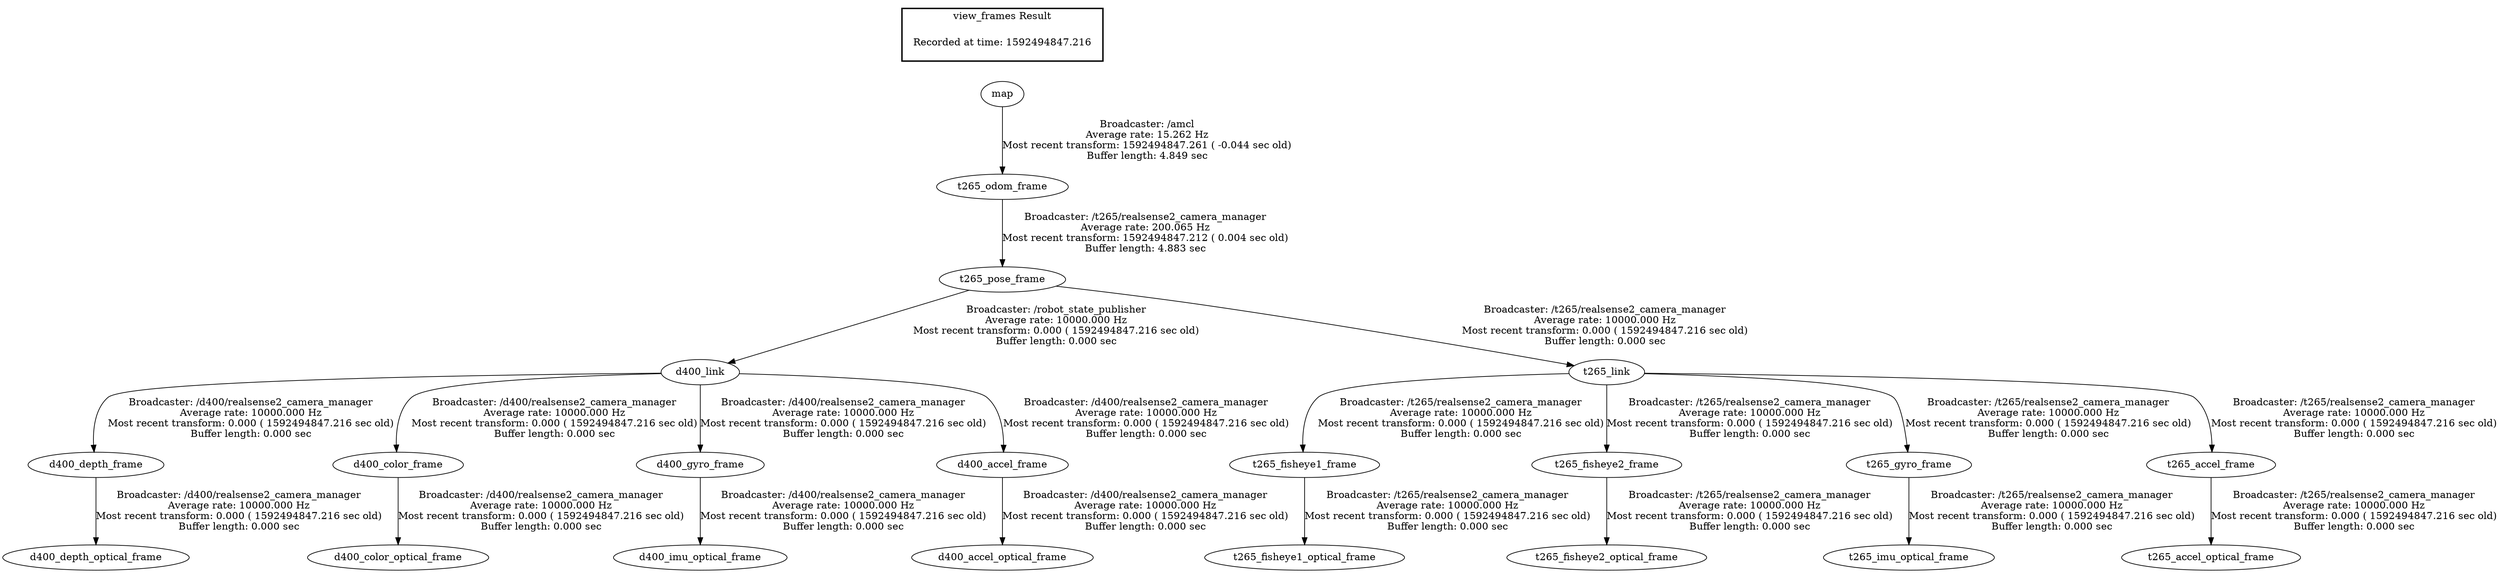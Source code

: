 digraph G {
"t265_odom_frame" -> "t265_pose_frame"[label="Broadcaster: /t265/realsense2_camera_manager\nAverage rate: 200.065 Hz\nMost recent transform: 1592494847.212 ( 0.004 sec old)\nBuffer length: 4.883 sec\n"];
"map" -> "t265_odom_frame"[label="Broadcaster: /amcl\nAverage rate: 15.262 Hz\nMost recent transform: 1592494847.261 ( -0.044 sec old)\nBuffer length: 4.849 sec\n"];
"t265_pose_frame" -> "d400_link"[label="Broadcaster: /robot_state_publisher\nAverage rate: 10000.000 Hz\nMost recent transform: 0.000 ( 1592494847.216 sec old)\nBuffer length: 0.000 sec\n"];
"t265_link" -> "t265_fisheye1_frame"[label="Broadcaster: /t265/realsense2_camera_manager\nAverage rate: 10000.000 Hz\nMost recent transform: 0.000 ( 1592494847.216 sec old)\nBuffer length: 0.000 sec\n"];
"t265_pose_frame" -> "t265_link"[label="Broadcaster: /t265/realsense2_camera_manager\nAverage rate: 10000.000 Hz\nMost recent transform: 0.000 ( 1592494847.216 sec old)\nBuffer length: 0.000 sec\n"];
"t265_fisheye1_frame" -> "t265_fisheye1_optical_frame"[label="Broadcaster: /t265/realsense2_camera_manager\nAverage rate: 10000.000 Hz\nMost recent transform: 0.000 ( 1592494847.216 sec old)\nBuffer length: 0.000 sec\n"];
"t265_link" -> "t265_fisheye2_frame"[label="Broadcaster: /t265/realsense2_camera_manager\nAverage rate: 10000.000 Hz\nMost recent transform: 0.000 ( 1592494847.216 sec old)\nBuffer length: 0.000 sec\n"];
"t265_fisheye2_frame" -> "t265_fisheye2_optical_frame"[label="Broadcaster: /t265/realsense2_camera_manager\nAverage rate: 10000.000 Hz\nMost recent transform: 0.000 ( 1592494847.216 sec old)\nBuffer length: 0.000 sec\n"];
"t265_link" -> "t265_gyro_frame"[label="Broadcaster: /t265/realsense2_camera_manager\nAverage rate: 10000.000 Hz\nMost recent transform: 0.000 ( 1592494847.216 sec old)\nBuffer length: 0.000 sec\n"];
"t265_gyro_frame" -> "t265_imu_optical_frame"[label="Broadcaster: /t265/realsense2_camera_manager\nAverage rate: 10000.000 Hz\nMost recent transform: 0.000 ( 1592494847.216 sec old)\nBuffer length: 0.000 sec\n"];
"t265_link" -> "t265_accel_frame"[label="Broadcaster: /t265/realsense2_camera_manager\nAverage rate: 10000.000 Hz\nMost recent transform: 0.000 ( 1592494847.216 sec old)\nBuffer length: 0.000 sec\n"];
"t265_accel_frame" -> "t265_accel_optical_frame"[label="Broadcaster: /t265/realsense2_camera_manager\nAverage rate: 10000.000 Hz\nMost recent transform: 0.000 ( 1592494847.216 sec old)\nBuffer length: 0.000 sec\n"];
"d400_link" -> "d400_depth_frame"[label="Broadcaster: /d400/realsense2_camera_manager\nAverage rate: 10000.000 Hz\nMost recent transform: 0.000 ( 1592494847.216 sec old)\nBuffer length: 0.000 sec\n"];
"d400_depth_frame" -> "d400_depth_optical_frame"[label="Broadcaster: /d400/realsense2_camera_manager\nAverage rate: 10000.000 Hz\nMost recent transform: 0.000 ( 1592494847.216 sec old)\nBuffer length: 0.000 sec\n"];
"d400_link" -> "d400_color_frame"[label="Broadcaster: /d400/realsense2_camera_manager\nAverage rate: 10000.000 Hz\nMost recent transform: 0.000 ( 1592494847.216 sec old)\nBuffer length: 0.000 sec\n"];
"d400_color_frame" -> "d400_color_optical_frame"[label="Broadcaster: /d400/realsense2_camera_manager\nAverage rate: 10000.000 Hz\nMost recent transform: 0.000 ( 1592494847.216 sec old)\nBuffer length: 0.000 sec\n"];
"d400_link" -> "d400_gyro_frame"[label="Broadcaster: /d400/realsense2_camera_manager\nAverage rate: 10000.000 Hz\nMost recent transform: 0.000 ( 1592494847.216 sec old)\nBuffer length: 0.000 sec\n"];
"d400_gyro_frame" -> "d400_imu_optical_frame"[label="Broadcaster: /d400/realsense2_camera_manager\nAverage rate: 10000.000 Hz\nMost recent transform: 0.000 ( 1592494847.216 sec old)\nBuffer length: 0.000 sec\n"];
"d400_link" -> "d400_accel_frame"[label="Broadcaster: /d400/realsense2_camera_manager\nAverage rate: 10000.000 Hz\nMost recent transform: 0.000 ( 1592494847.216 sec old)\nBuffer length: 0.000 sec\n"];
"d400_accel_frame" -> "d400_accel_optical_frame"[label="Broadcaster: /d400/realsense2_camera_manager\nAverage rate: 10000.000 Hz\nMost recent transform: 0.000 ( 1592494847.216 sec old)\nBuffer length: 0.000 sec\n"];
edge [style=invis];
 subgraph cluster_legend { style=bold; color=black; label ="view_frames Result";
"Recorded at time: 1592494847.216"[ shape=plaintext ] ;
 }->"map";
}